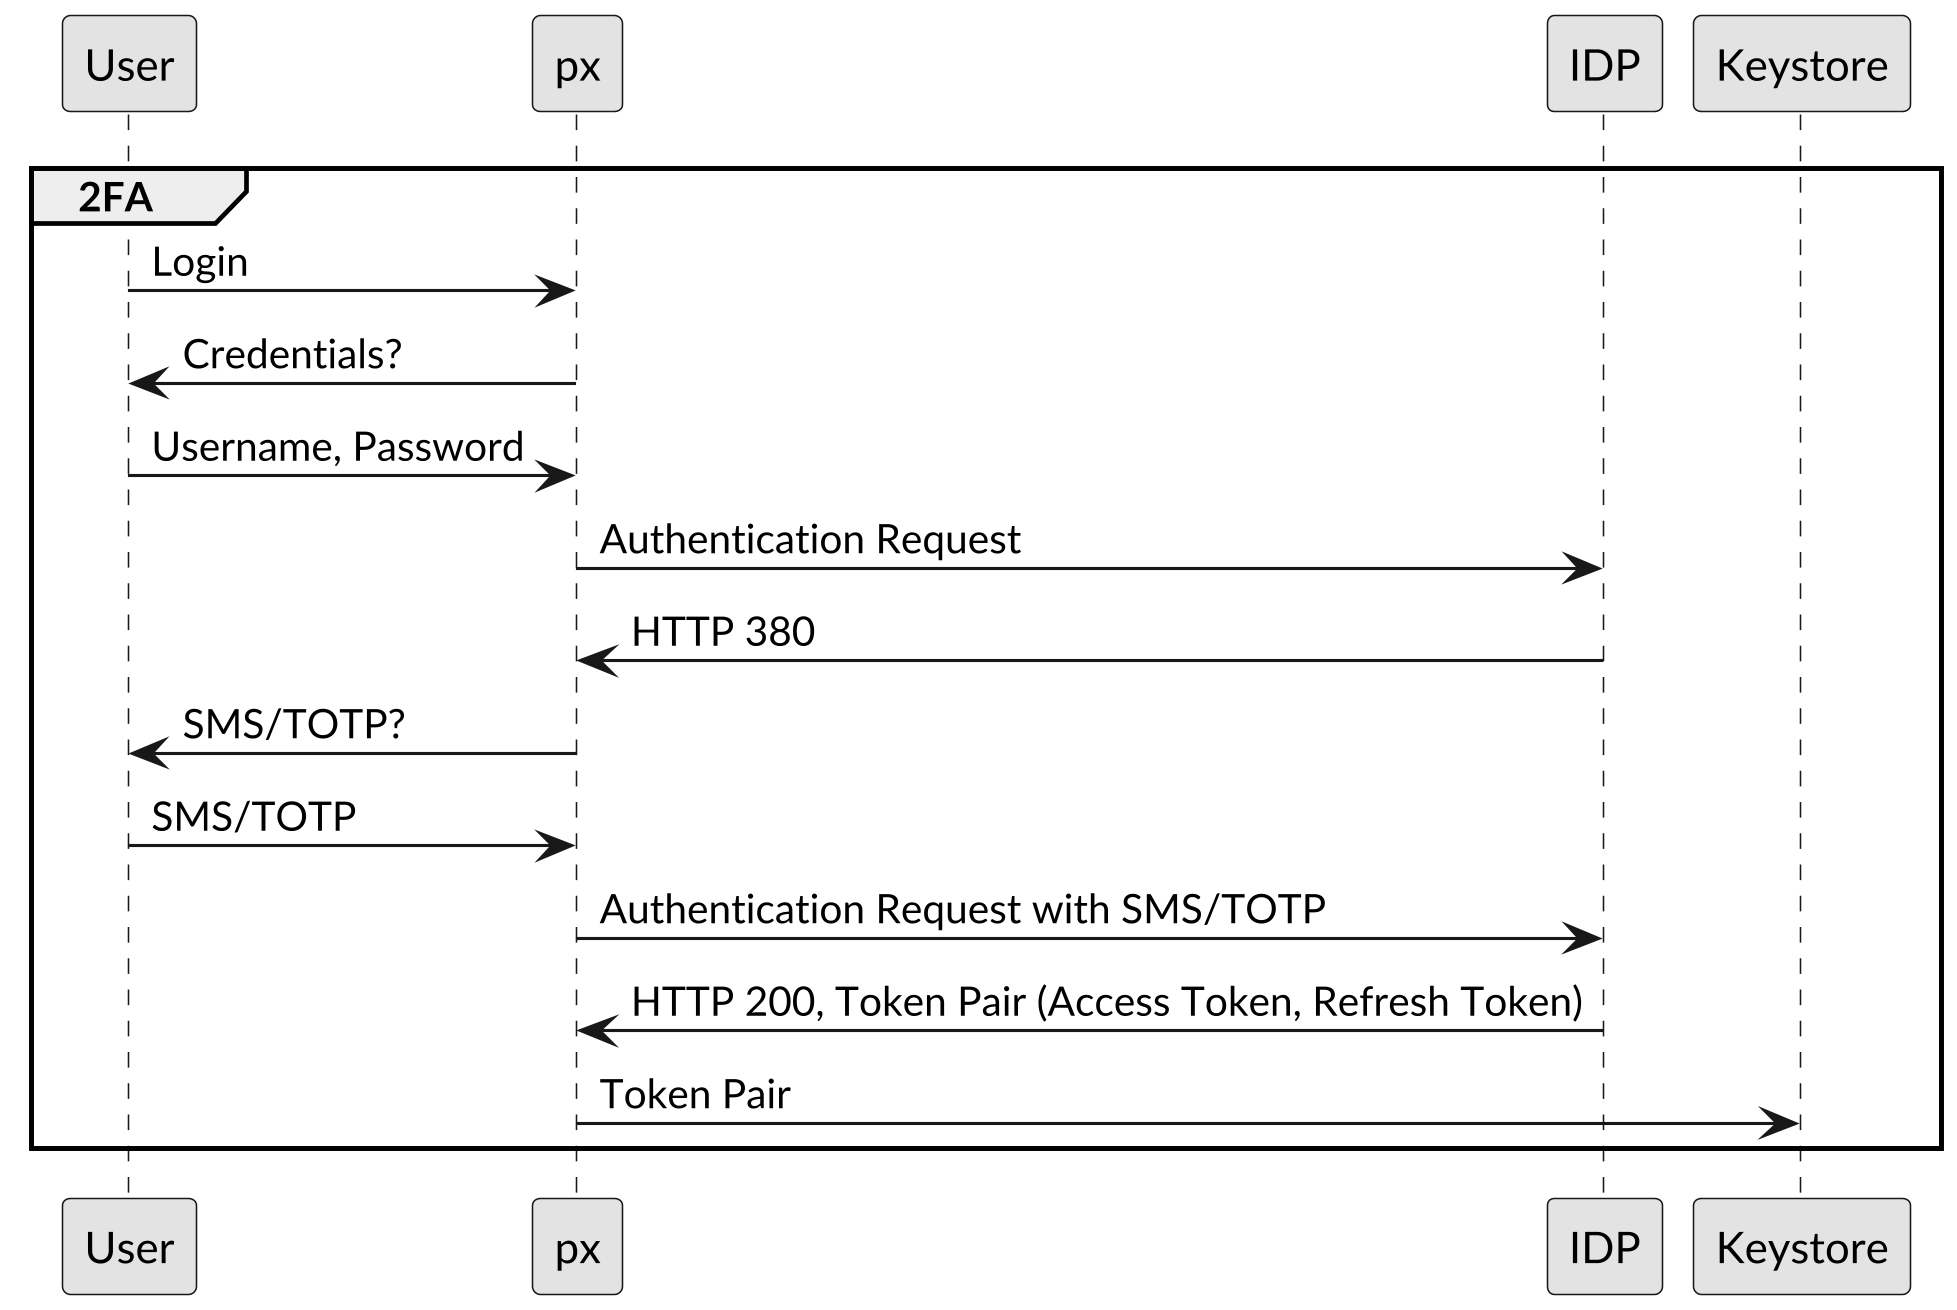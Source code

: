 @startuml

skinparam monochrome true
skinparam defaultFontName Lato
skinparam dpi 300

group 2FA
    User -> px: Login
    px -> User: Credentials?
    User -> px: Username, Password
    px -> IDP: Authentication Request
    IDP -> px: HTTP 380
    px -> User: SMS/TOTP?
    User -> px: SMS/TOTP
    px -> IDP: Authentication Request with SMS/TOTP
    IDP -> px: HTTP 200, Token Pair (Access Token, Refresh Token)
    px -> Keystore: Token Pair
end

@enduml

